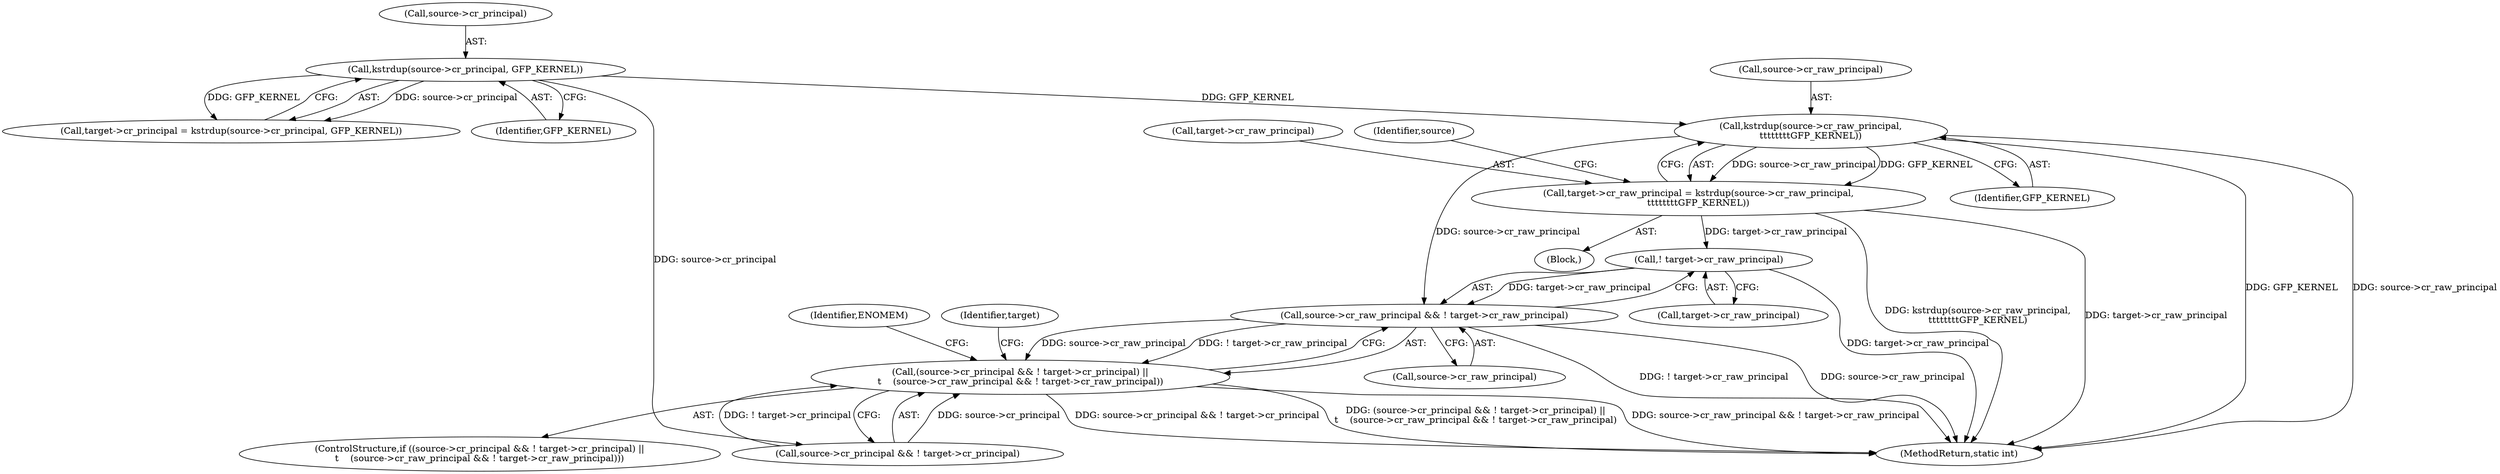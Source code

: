 digraph "0_linux_c70422f760c120480fee4de6c38804c72aa26bc1_10@API" {
"1000117" [label="(Call,kstrdup(source->cr_raw_principal,\n\t\t\t\t\t\t\t\tGFP_KERNEL))"];
"1000108" [label="(Call,kstrdup(source->cr_principal, GFP_KERNEL))"];
"1000113" [label="(Call,target->cr_raw_principal = kstrdup(source->cr_raw_principal,\n\t\t\t\t\t\t\t\tGFP_KERNEL))"];
"1000136" [label="(Call,! target->cr_raw_principal)"];
"1000132" [label="(Call,source->cr_raw_principal && ! target->cr_raw_principal)"];
"1000123" [label="(Call,(source->cr_principal && ! target->cr_principal) ||\n\t    (source->cr_raw_principal && ! target->cr_raw_principal))"];
"1000142" [label="(Identifier,ENOMEM)"];
"1000112" [label="(Identifier,GFP_KERNEL)"];
"1000117" [label="(Call,kstrdup(source->cr_raw_principal,\n\t\t\t\t\t\t\t\tGFP_KERNEL))"];
"1000109" [label="(Call,source->cr_principal)"];
"1000122" [label="(ControlStructure,if ((source->cr_principal && ! target->cr_principal) ||\n\t    (source->cr_raw_principal && ! target->cr_raw_principal)))"];
"1000113" [label="(Call,target->cr_raw_principal = kstrdup(source->cr_raw_principal,\n\t\t\t\t\t\t\t\tGFP_KERNEL))"];
"1000108" [label="(Call,kstrdup(source->cr_principal, GFP_KERNEL))"];
"1000192" [label="(MethodReturn,static int)"];
"1000145" [label="(Identifier,target)"];
"1000104" [label="(Call,target->cr_principal = kstrdup(source->cr_principal, GFP_KERNEL))"];
"1000137" [label="(Call,target->cr_raw_principal)"];
"1000132" [label="(Call,source->cr_raw_principal && ! target->cr_raw_principal)"];
"1000118" [label="(Call,source->cr_raw_principal)"];
"1000121" [label="(Identifier,GFP_KERNEL)"];
"1000114" [label="(Call,target->cr_raw_principal)"];
"1000123" [label="(Call,(source->cr_principal && ! target->cr_principal) ||\n\t    (source->cr_raw_principal && ! target->cr_raw_principal))"];
"1000133" [label="(Call,source->cr_raw_principal)"];
"1000103" [label="(Block,)"];
"1000136" [label="(Call,! target->cr_raw_principal)"];
"1000124" [label="(Call,source->cr_principal && ! target->cr_principal)"];
"1000126" [label="(Identifier,source)"];
"1000117" -> "1000113"  [label="AST: "];
"1000117" -> "1000121"  [label="CFG: "];
"1000118" -> "1000117"  [label="AST: "];
"1000121" -> "1000117"  [label="AST: "];
"1000113" -> "1000117"  [label="CFG: "];
"1000117" -> "1000192"  [label="DDG: GFP_KERNEL"];
"1000117" -> "1000192"  [label="DDG: source->cr_raw_principal"];
"1000117" -> "1000113"  [label="DDG: source->cr_raw_principal"];
"1000117" -> "1000113"  [label="DDG: GFP_KERNEL"];
"1000108" -> "1000117"  [label="DDG: GFP_KERNEL"];
"1000117" -> "1000132"  [label="DDG: source->cr_raw_principal"];
"1000108" -> "1000104"  [label="AST: "];
"1000108" -> "1000112"  [label="CFG: "];
"1000109" -> "1000108"  [label="AST: "];
"1000112" -> "1000108"  [label="AST: "];
"1000104" -> "1000108"  [label="CFG: "];
"1000108" -> "1000104"  [label="DDG: source->cr_principal"];
"1000108" -> "1000104"  [label="DDG: GFP_KERNEL"];
"1000108" -> "1000124"  [label="DDG: source->cr_principal"];
"1000113" -> "1000103"  [label="AST: "];
"1000114" -> "1000113"  [label="AST: "];
"1000126" -> "1000113"  [label="CFG: "];
"1000113" -> "1000192"  [label="DDG: kstrdup(source->cr_raw_principal,\n\t\t\t\t\t\t\t\tGFP_KERNEL)"];
"1000113" -> "1000192"  [label="DDG: target->cr_raw_principal"];
"1000113" -> "1000136"  [label="DDG: target->cr_raw_principal"];
"1000136" -> "1000132"  [label="AST: "];
"1000136" -> "1000137"  [label="CFG: "];
"1000137" -> "1000136"  [label="AST: "];
"1000132" -> "1000136"  [label="CFG: "];
"1000136" -> "1000192"  [label="DDG: target->cr_raw_principal"];
"1000136" -> "1000132"  [label="DDG: target->cr_raw_principal"];
"1000132" -> "1000123"  [label="AST: "];
"1000132" -> "1000133"  [label="CFG: "];
"1000133" -> "1000132"  [label="AST: "];
"1000123" -> "1000132"  [label="CFG: "];
"1000132" -> "1000192"  [label="DDG: source->cr_raw_principal"];
"1000132" -> "1000192"  [label="DDG: ! target->cr_raw_principal"];
"1000132" -> "1000123"  [label="DDG: source->cr_raw_principal"];
"1000132" -> "1000123"  [label="DDG: ! target->cr_raw_principal"];
"1000123" -> "1000122"  [label="AST: "];
"1000123" -> "1000124"  [label="CFG: "];
"1000124" -> "1000123"  [label="AST: "];
"1000142" -> "1000123"  [label="CFG: "];
"1000145" -> "1000123"  [label="CFG: "];
"1000123" -> "1000192"  [label="DDG: source->cr_principal && ! target->cr_principal"];
"1000123" -> "1000192"  [label="DDG: (source->cr_principal && ! target->cr_principal) ||\n\t    (source->cr_raw_principal && ! target->cr_raw_principal)"];
"1000123" -> "1000192"  [label="DDG: source->cr_raw_principal && ! target->cr_raw_principal"];
"1000124" -> "1000123"  [label="DDG: source->cr_principal"];
"1000124" -> "1000123"  [label="DDG: ! target->cr_principal"];
}
